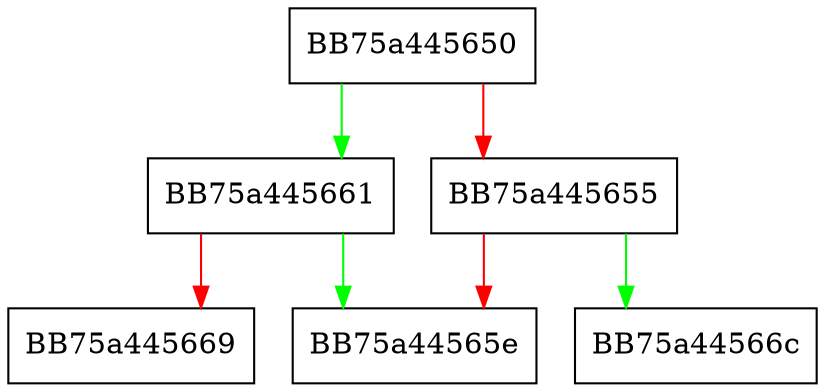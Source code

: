 digraph IsAutoIT {
  node [shape="box"];
  graph [splines=ortho];
  BB75a445650 -> BB75a445661 [color="green"];
  BB75a445650 -> BB75a445655 [color="red"];
  BB75a445655 -> BB75a44566c [color="green"];
  BB75a445655 -> BB75a44565e [color="red"];
  BB75a445661 -> BB75a44565e [color="green"];
  BB75a445661 -> BB75a445669 [color="red"];
}